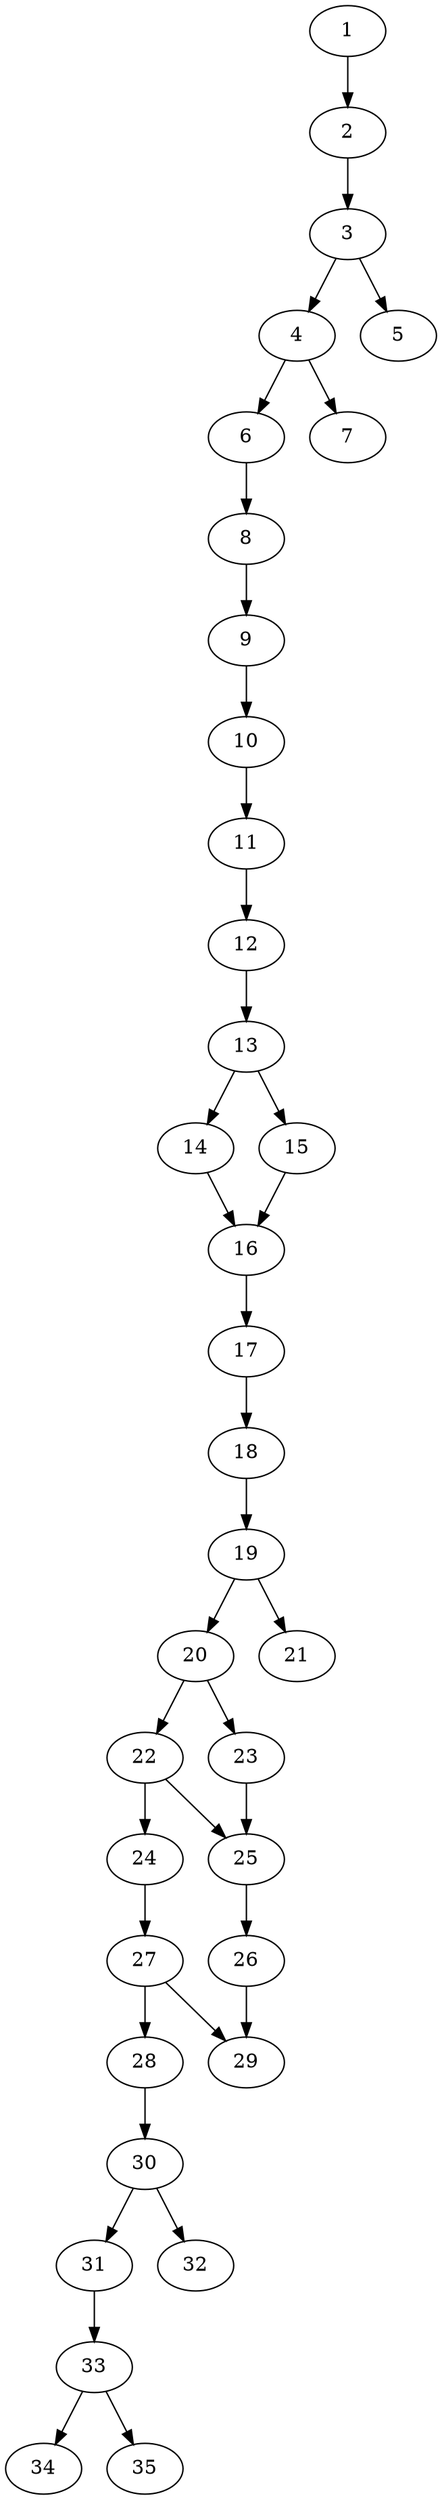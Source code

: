 // DAG automatically generated by daggen at Thu Oct  3 14:05:37 2019
// ./daggen --dot -n 35 --ccr 0.3 --fat 0.3 --regular 0.7 --density 0.6 --mindata 5242880 --maxdata 52428800 
digraph G {
  1 [size="146176000", alpha="0.12", expect_size="43852800"] 
  1 -> 2 [size ="43852800"]
  2 [size="128030720", alpha="0.12", expect_size="38409216"] 
  2 -> 3 [size ="38409216"]
  3 [size="36788907", alpha="0.00", expect_size="11036672"] 
  3 -> 4 [size ="11036672"]
  3 -> 5 [size ="11036672"]
  4 [size="121811627", alpha="0.01", expect_size="36543488"] 
  4 -> 6 [size ="36543488"]
  4 -> 7 [size ="36543488"]
  5 [size="42021547", alpha="0.08", expect_size="12606464"] 
  6 [size="102785707", alpha="0.02", expect_size="30835712"] 
  6 -> 8 [size ="30835712"]
  7 [size="143578453", alpha="0.06", expect_size="43073536"] 
  8 [size="168069120", alpha="0.05", expect_size="50420736"] 
  8 -> 9 [size ="50420736"]
  9 [size="150053547", alpha="0.02", expect_size="45016064"] 
  9 -> 10 [size ="45016064"]
  10 [size="168171520", alpha="0.03", expect_size="50451456"] 
  10 -> 11 [size ="50451456"]
  11 [size="131700053", alpha="0.14", expect_size="39510016"] 
  11 -> 12 [size ="39510016"]
  12 [size="65092267", alpha="0.18", expect_size="19527680"] 
  12 -> 13 [size ="19527680"]
  13 [size="163334827", alpha="0.06", expect_size="49000448"] 
  13 -> 14 [size ="49000448"]
  13 -> 15 [size ="49000448"]
  14 [size="164300800", alpha="0.04", expect_size="49290240"] 
  14 -> 16 [size ="49290240"]
  15 [size="169523200", alpha="0.04", expect_size="50856960"] 
  15 -> 16 [size ="50856960"]
  16 [size="75786240", alpha="0.08", expect_size="22735872"] 
  16 -> 17 [size ="22735872"]
  17 [size="89115307", alpha="0.16", expect_size="26734592"] 
  17 -> 18 [size ="26734592"]
  18 [size="136236373", alpha="0.01", expect_size="40870912"] 
  18 -> 19 [size ="40870912"]
  19 [size="21998933", alpha="0.00", expect_size="6599680"] 
  19 -> 20 [size ="6599680"]
  19 -> 21 [size ="6599680"]
  20 [size="40478720", alpha="0.10", expect_size="12143616"] 
  20 -> 22 [size ="12143616"]
  20 -> 23 [size ="12143616"]
  21 [size="67027627", alpha="0.16", expect_size="20108288"] 
  22 [size="23418880", alpha="0.16", expect_size="7025664"] 
  22 -> 24 [size ="7025664"]
  22 -> 25 [size ="7025664"]
  23 [size="163546453", alpha="0.18", expect_size="49063936"] 
  23 -> 25 [size ="49063936"]
  24 [size="50005333", alpha="0.14", expect_size="15001600"] 
  24 -> 27 [size ="15001600"]
  25 [size="81827840", alpha="0.13", expect_size="24548352"] 
  25 -> 26 [size ="24548352"]
  26 [size="111738880", alpha="0.03", expect_size="33521664"] 
  26 -> 29 [size ="33521664"]
  27 [size="174277973", alpha="0.09", expect_size="52283392"] 
  27 -> 28 [size ="52283392"]
  27 -> 29 [size ="52283392"]
  28 [size="145431893", alpha="0.14", expect_size="43629568"] 
  28 -> 30 [size ="43629568"]
  29 [size="150961493", alpha="0.16", expect_size="45288448"] 
  30 [size="152412160", alpha="0.16", expect_size="45723648"] 
  30 -> 31 [size ="45723648"]
  30 -> 32 [size ="45723648"]
  31 [size="72488960", alpha="0.12", expect_size="21746688"] 
  31 -> 33 [size ="21746688"]
  32 [size="39891627", alpha="0.14", expect_size="11967488"] 
  33 [size="165174613", alpha="0.14", expect_size="49552384"] 
  33 -> 34 [size ="49552384"]
  33 -> 35 [size ="49552384"]
  34 [size="153084587", alpha="0.12", expect_size="45925376"] 
  35 [size="107960320", alpha="0.11", expect_size="32388096"] 
}
